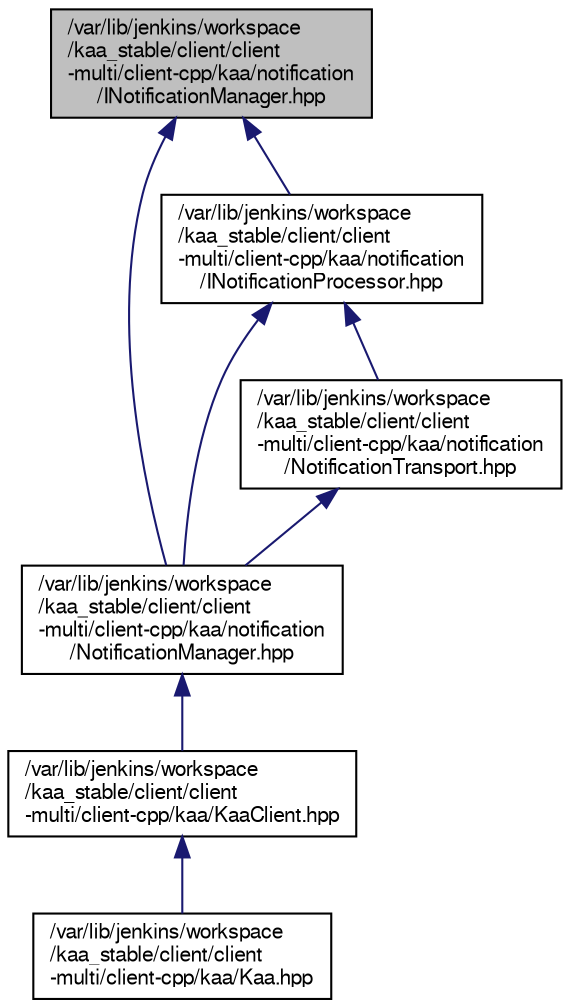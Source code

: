 digraph "/var/lib/jenkins/workspace/kaa_stable/client/client-multi/client-cpp/kaa/notification/INotificationManager.hpp"
{
  bgcolor="transparent";
  edge [fontname="FreeSans",fontsize="10",labelfontname="FreeSans",labelfontsize="10"];
  node [fontname="FreeSans",fontsize="10",shape=record];
  Node1 [label="/var/lib/jenkins/workspace\l/kaa_stable/client/client\l-multi/client-cpp/kaa/notification\l/INotificationManager.hpp",height=0.2,width=0.4,color="black", fillcolor="grey75", style="filled" fontcolor="black"];
  Node1 -> Node2 [dir="back",color="midnightblue",fontsize="10",style="solid",fontname="FreeSans"];
  Node2 [label="/var/lib/jenkins/workspace\l/kaa_stable/client/client\l-multi/client-cpp/kaa/notification\l/NotificationManager.hpp",height=0.2,width=0.4,color="black",URL="$NotificationManager_8hpp.html"];
  Node2 -> Node3 [dir="back",color="midnightblue",fontsize="10",style="solid",fontname="FreeSans"];
  Node3 [label="/var/lib/jenkins/workspace\l/kaa_stable/client/client\l-multi/client-cpp/kaa/KaaClient.hpp",height=0.2,width=0.4,color="black",URL="$KaaClient_8hpp.html"];
  Node3 -> Node4 [dir="back",color="midnightblue",fontsize="10",style="solid",fontname="FreeSans"];
  Node4 [label="/var/lib/jenkins/workspace\l/kaa_stable/client/client\l-multi/client-cpp/kaa/Kaa.hpp",height=0.2,width=0.4,color="black",URL="$Kaa_8hpp.html"];
  Node1 -> Node5 [dir="back",color="midnightblue",fontsize="10",style="solid",fontname="FreeSans"];
  Node5 [label="/var/lib/jenkins/workspace\l/kaa_stable/client/client\l-multi/client-cpp/kaa/notification\l/INotificationProcessor.hpp",height=0.2,width=0.4,color="black",URL="$INotificationProcessor_8hpp.html"];
  Node5 -> Node6 [dir="back",color="midnightblue",fontsize="10",style="solid",fontname="FreeSans"];
  Node6 [label="/var/lib/jenkins/workspace\l/kaa_stable/client/client\l-multi/client-cpp/kaa/notification\l/NotificationTransport.hpp",height=0.2,width=0.4,color="black",URL="$NotificationTransport_8hpp.html"];
  Node6 -> Node2 [dir="back",color="midnightblue",fontsize="10",style="solid",fontname="FreeSans"];
  Node5 -> Node2 [dir="back",color="midnightblue",fontsize="10",style="solid",fontname="FreeSans"];
}
